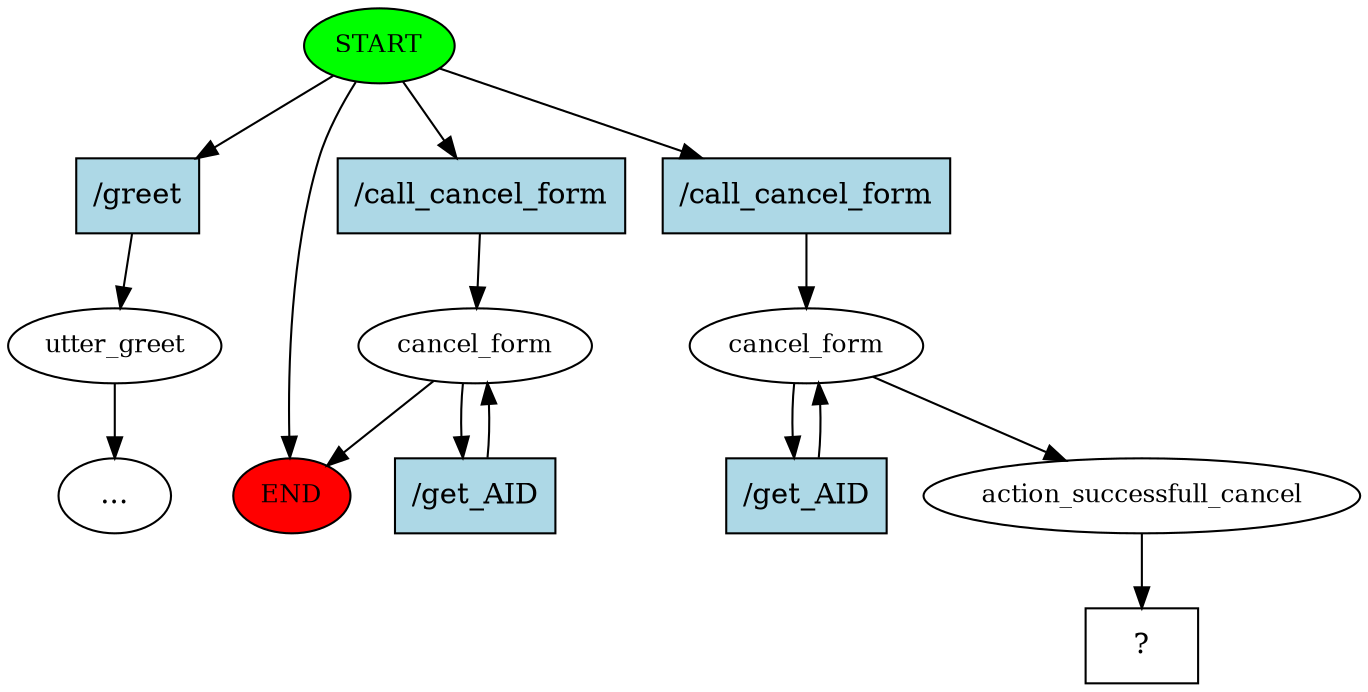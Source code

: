 digraph  {
0 [class="start active", fillcolor=green, fontsize=12, label=START, style=filled];
"-1" [class=end, fillcolor=red, fontsize=12, label=END, style=filled];
1 [class="", fontsize=12, label=utter_greet];
"-7" [class=ellipsis, label="..."];
6 [class="", fontsize=12, label=cancel_form];
8 [class=active, fontsize=12, label=cancel_form];
10 [class=active, fontsize=12, label=action_successfull_cancel];
11 [class="intent dashed active", label="  ?  ", shape=rect];
12 [class=intent, fillcolor=lightblue, label="/greet", shape=rect, style=filled];
13 [class=intent, fillcolor=lightblue, label="/call_cancel_form", shape=rect, style=filled];
14 [class="intent active", fillcolor=lightblue, label="/call_cancel_form", shape=rect, style=filled];
15 [class=intent, fillcolor=lightblue, label="/get_AID", shape=rect, style=filled];
16 [class="intent active", fillcolor=lightblue, label="/get_AID", shape=rect, style=filled];
0 -> "-1"  [class="", key=NONE, label=""];
0 -> 12  [class="", key=0];
0 -> 13  [class="", key=0];
0 -> 14  [class=active, key=0];
1 -> "-7"  [class="", key=NONE, label=""];
6 -> "-1"  [class="", key=NONE, label=""];
6 -> 15  [class="", key=0];
8 -> 10  [class=active, key=NONE, label=""];
8 -> 16  [class=active, key=0];
10 -> 11  [class=active, key=NONE, label=""];
12 -> 1  [class="", key=0];
13 -> 6  [class="", key=0];
14 -> 8  [class=active, key=0];
15 -> 6  [class="", key=0];
16 -> 8  [class=active, key=0];
}
